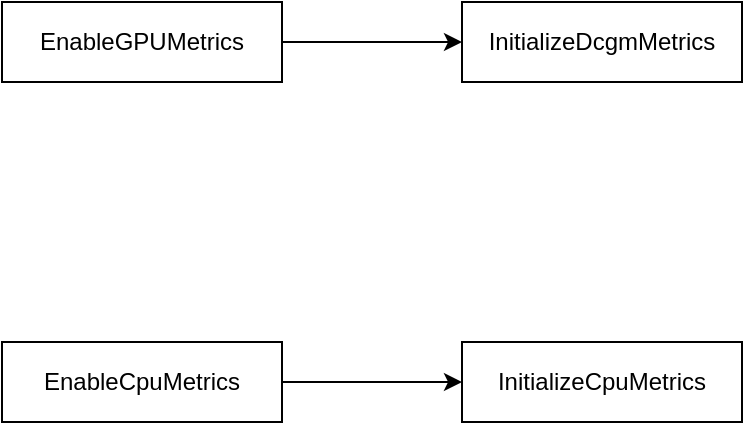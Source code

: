 <mxfile version="26.0.6">
  <diagram name="第 1 页" id="tkGT9Gg1H6iJf8q-khM9">
    <mxGraphModel dx="1674" dy="772" grid="1" gridSize="10" guides="1" tooltips="1" connect="1" arrows="1" fold="1" page="1" pageScale="1" pageWidth="827" pageHeight="1169" math="0" shadow="0">
      <root>
        <mxCell id="0" />
        <mxCell id="1" parent="0" />
        <mxCell id="pLn8MebsBtkj_ivcuZLS-7" value="" style="edgeStyle=orthogonalEdgeStyle;rounded=0;orthogonalLoop=1;jettySize=auto;html=1;" edge="1" parent="1" source="pLn8MebsBtkj_ivcuZLS-1" target="pLn8MebsBtkj_ivcuZLS-3">
          <mxGeometry relative="1" as="geometry" />
        </mxCell>
        <mxCell id="pLn8MebsBtkj_ivcuZLS-1" value="EnableGPUMetrics" style="rounded=0;whiteSpace=wrap;html=1;" vertex="1" parent="1">
          <mxGeometry x="70" y="50" width="140" height="40" as="geometry" />
        </mxCell>
        <mxCell id="pLn8MebsBtkj_ivcuZLS-5" style="edgeStyle=orthogonalEdgeStyle;rounded=0;orthogonalLoop=1;jettySize=auto;html=1;exitX=1;exitY=0.5;exitDx=0;exitDy=0;entryX=0;entryY=0.5;entryDx=0;entryDy=0;" edge="1" parent="1" source="pLn8MebsBtkj_ivcuZLS-2" target="pLn8MebsBtkj_ivcuZLS-4">
          <mxGeometry relative="1" as="geometry" />
        </mxCell>
        <mxCell id="pLn8MebsBtkj_ivcuZLS-2" value="EnableCpuMetrics" style="rounded=0;whiteSpace=wrap;html=1;" vertex="1" parent="1">
          <mxGeometry x="70" y="220" width="140" height="40" as="geometry" />
        </mxCell>
        <mxCell id="pLn8MebsBtkj_ivcuZLS-3" value="InitializeDcgmMetrics" style="rounded=0;whiteSpace=wrap;html=1;" vertex="1" parent="1">
          <mxGeometry x="300" y="50" width="140" height="40" as="geometry" />
        </mxCell>
        <mxCell id="pLn8MebsBtkj_ivcuZLS-4" value="InitializeCpuMetrics" style="rounded=0;whiteSpace=wrap;html=1;" vertex="1" parent="1">
          <mxGeometry x="300" y="220" width="140" height="40" as="geometry" />
        </mxCell>
      </root>
    </mxGraphModel>
  </diagram>
</mxfile>
